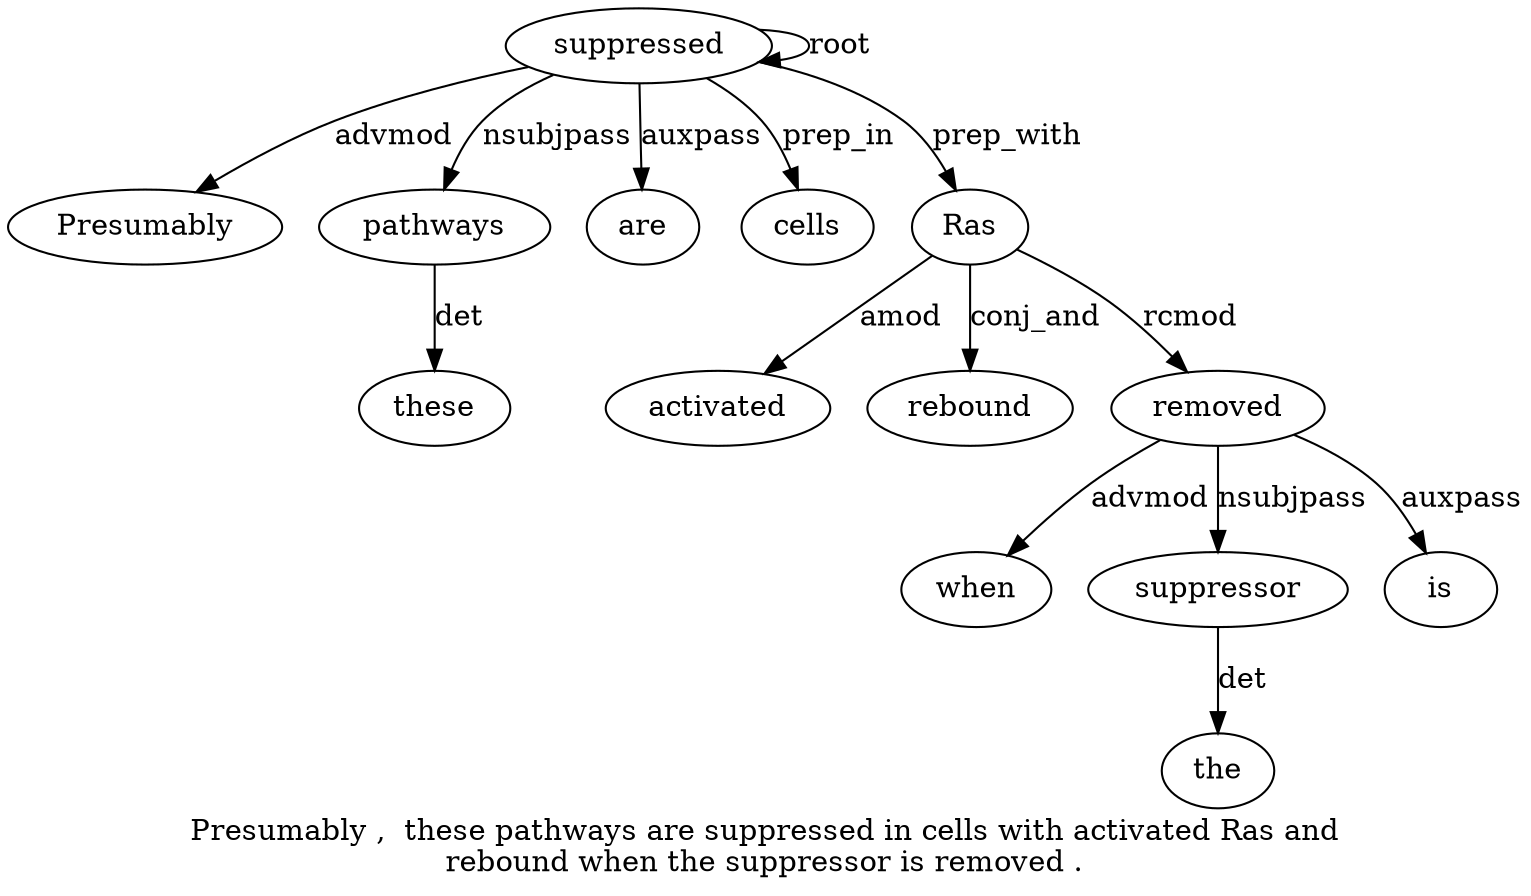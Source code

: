 digraph "Presumably ,  these pathways are suppressed in cells with activated Ras and rebound when the suppressor is removed ." {
label="Presumably ,  these pathways are suppressed in cells with activated Ras and
rebound when the suppressor is removed .";
suppressed6 [style=filled, fillcolor=white, label=suppressed];
Presumably1 [style=filled, fillcolor=white, label=Presumably];
suppressed6 -> Presumably1  [label=advmod];
pathways4 [style=filled, fillcolor=white, label=pathways];
these3 [style=filled, fillcolor=white, label=these];
pathways4 -> these3  [label=det];
suppressed6 -> pathways4  [label=nsubjpass];
are5 [style=filled, fillcolor=white, label=are];
suppressed6 -> are5  [label=auxpass];
suppressed6 -> suppressed6  [label=root];
cells8 [style=filled, fillcolor=white, label=cells];
suppressed6 -> cells8  [label=prep_in];
Ras11 [style=filled, fillcolor=white, label=Ras];
activated10 [style=filled, fillcolor=white, label=activated];
Ras11 -> activated10  [label=amod];
suppressed6 -> Ras11  [label=prep_with];
rebound13 [style=filled, fillcolor=white, label=rebound];
Ras11 -> rebound13  [label=conj_and];
removed18 [style=filled, fillcolor=white, label=removed];
when14 [style=filled, fillcolor=white, label=when];
removed18 -> when14  [label=advmod];
suppressor16 [style=filled, fillcolor=white, label=suppressor];
the15 [style=filled, fillcolor=white, label=the];
suppressor16 -> the15  [label=det];
removed18 -> suppressor16  [label=nsubjpass];
is17 [style=filled, fillcolor=white, label=is];
removed18 -> is17  [label=auxpass];
Ras11 -> removed18  [label=rcmod];
}
